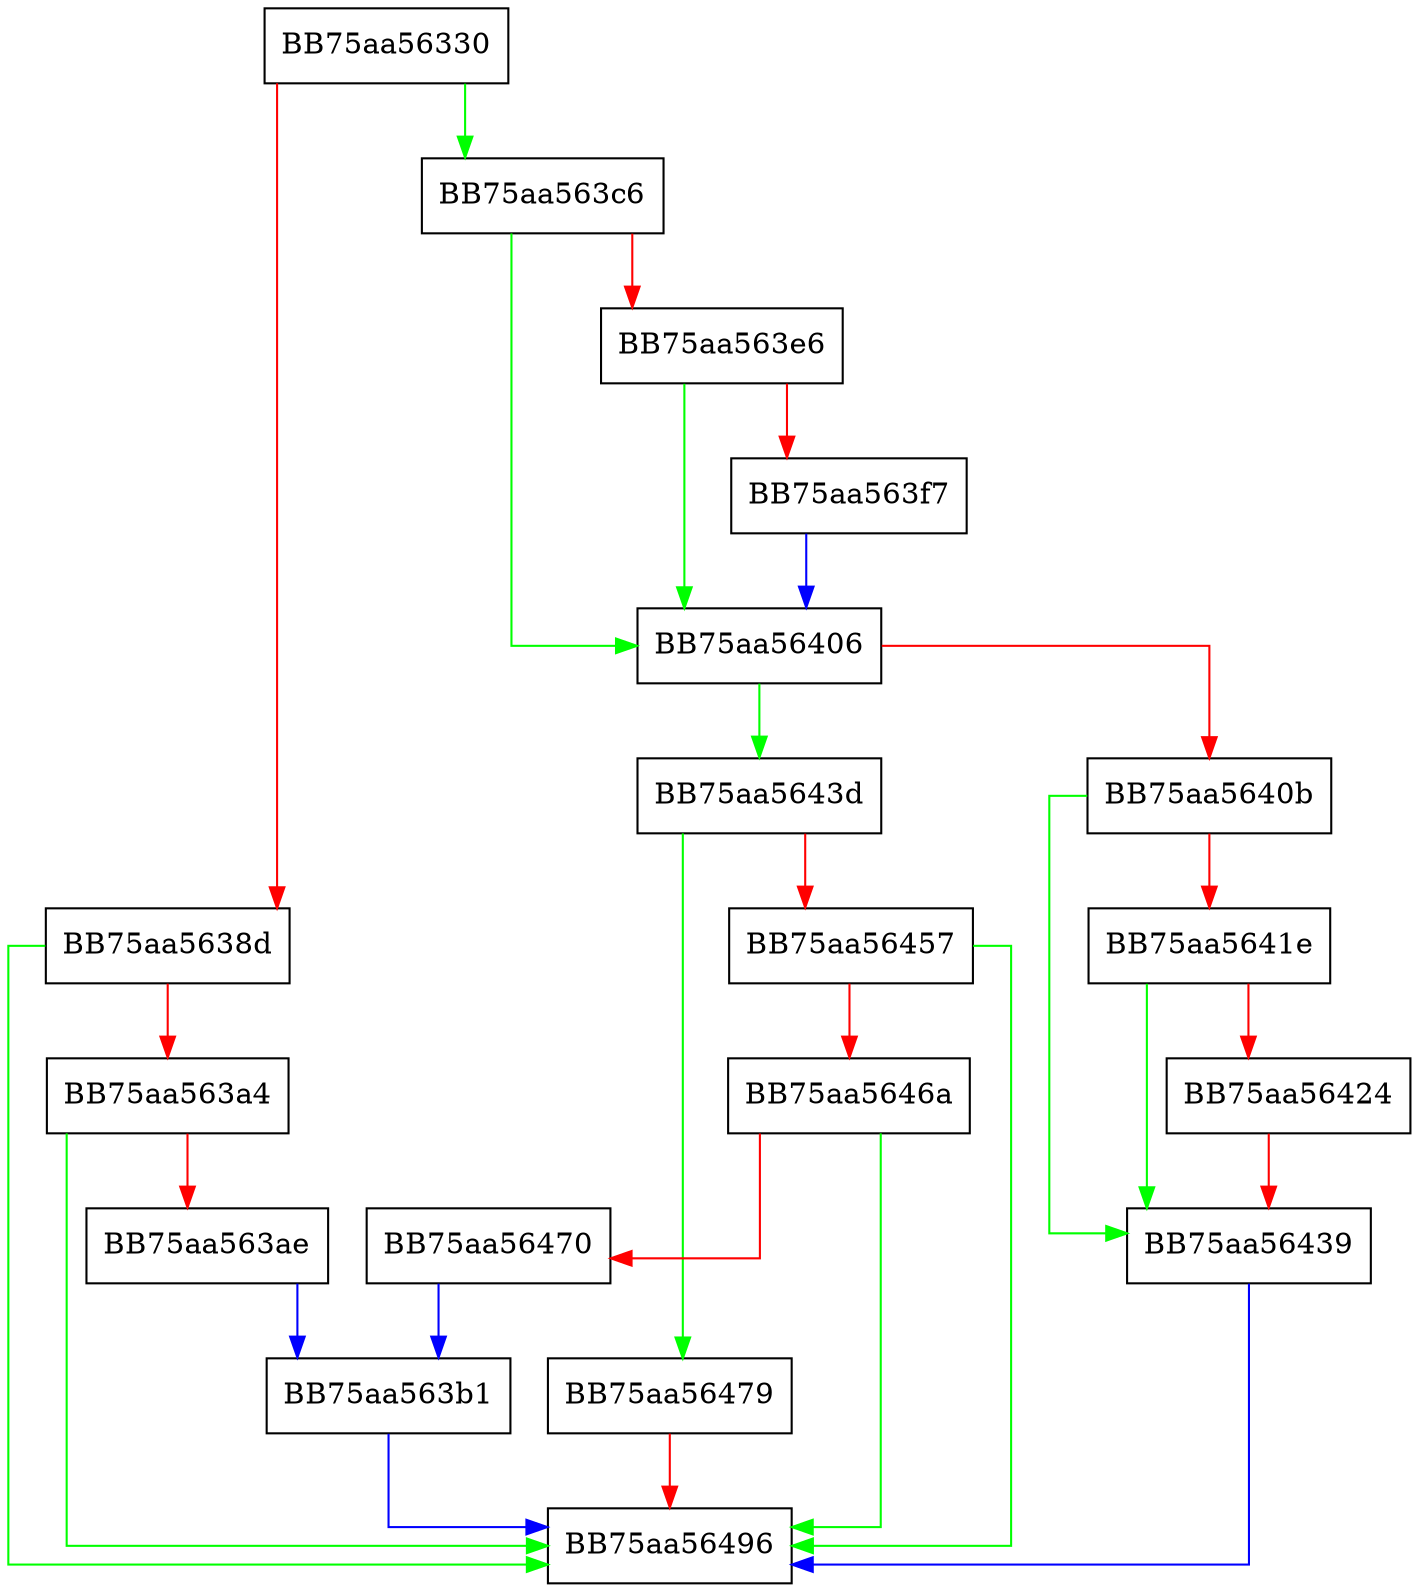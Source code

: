 digraph CheckAndUnmergeSections {
  node [shape="box"];
  graph [splines=ortho];
  BB75aa56330 -> BB75aa563c6 [color="green"];
  BB75aa56330 -> BB75aa5638d [color="red"];
  BB75aa5638d -> BB75aa56496 [color="green"];
  BB75aa5638d -> BB75aa563a4 [color="red"];
  BB75aa563a4 -> BB75aa56496 [color="green"];
  BB75aa563a4 -> BB75aa563ae [color="red"];
  BB75aa563ae -> BB75aa563b1 [color="blue"];
  BB75aa563b1 -> BB75aa56496 [color="blue"];
  BB75aa563c6 -> BB75aa56406 [color="green"];
  BB75aa563c6 -> BB75aa563e6 [color="red"];
  BB75aa563e6 -> BB75aa56406 [color="green"];
  BB75aa563e6 -> BB75aa563f7 [color="red"];
  BB75aa563f7 -> BB75aa56406 [color="blue"];
  BB75aa56406 -> BB75aa5643d [color="green"];
  BB75aa56406 -> BB75aa5640b [color="red"];
  BB75aa5640b -> BB75aa56439 [color="green"];
  BB75aa5640b -> BB75aa5641e [color="red"];
  BB75aa5641e -> BB75aa56439 [color="green"];
  BB75aa5641e -> BB75aa56424 [color="red"];
  BB75aa56424 -> BB75aa56439 [color="red"];
  BB75aa56439 -> BB75aa56496 [color="blue"];
  BB75aa5643d -> BB75aa56479 [color="green"];
  BB75aa5643d -> BB75aa56457 [color="red"];
  BB75aa56457 -> BB75aa56496 [color="green"];
  BB75aa56457 -> BB75aa5646a [color="red"];
  BB75aa5646a -> BB75aa56496 [color="green"];
  BB75aa5646a -> BB75aa56470 [color="red"];
  BB75aa56470 -> BB75aa563b1 [color="blue"];
  BB75aa56479 -> BB75aa56496 [color="red"];
}